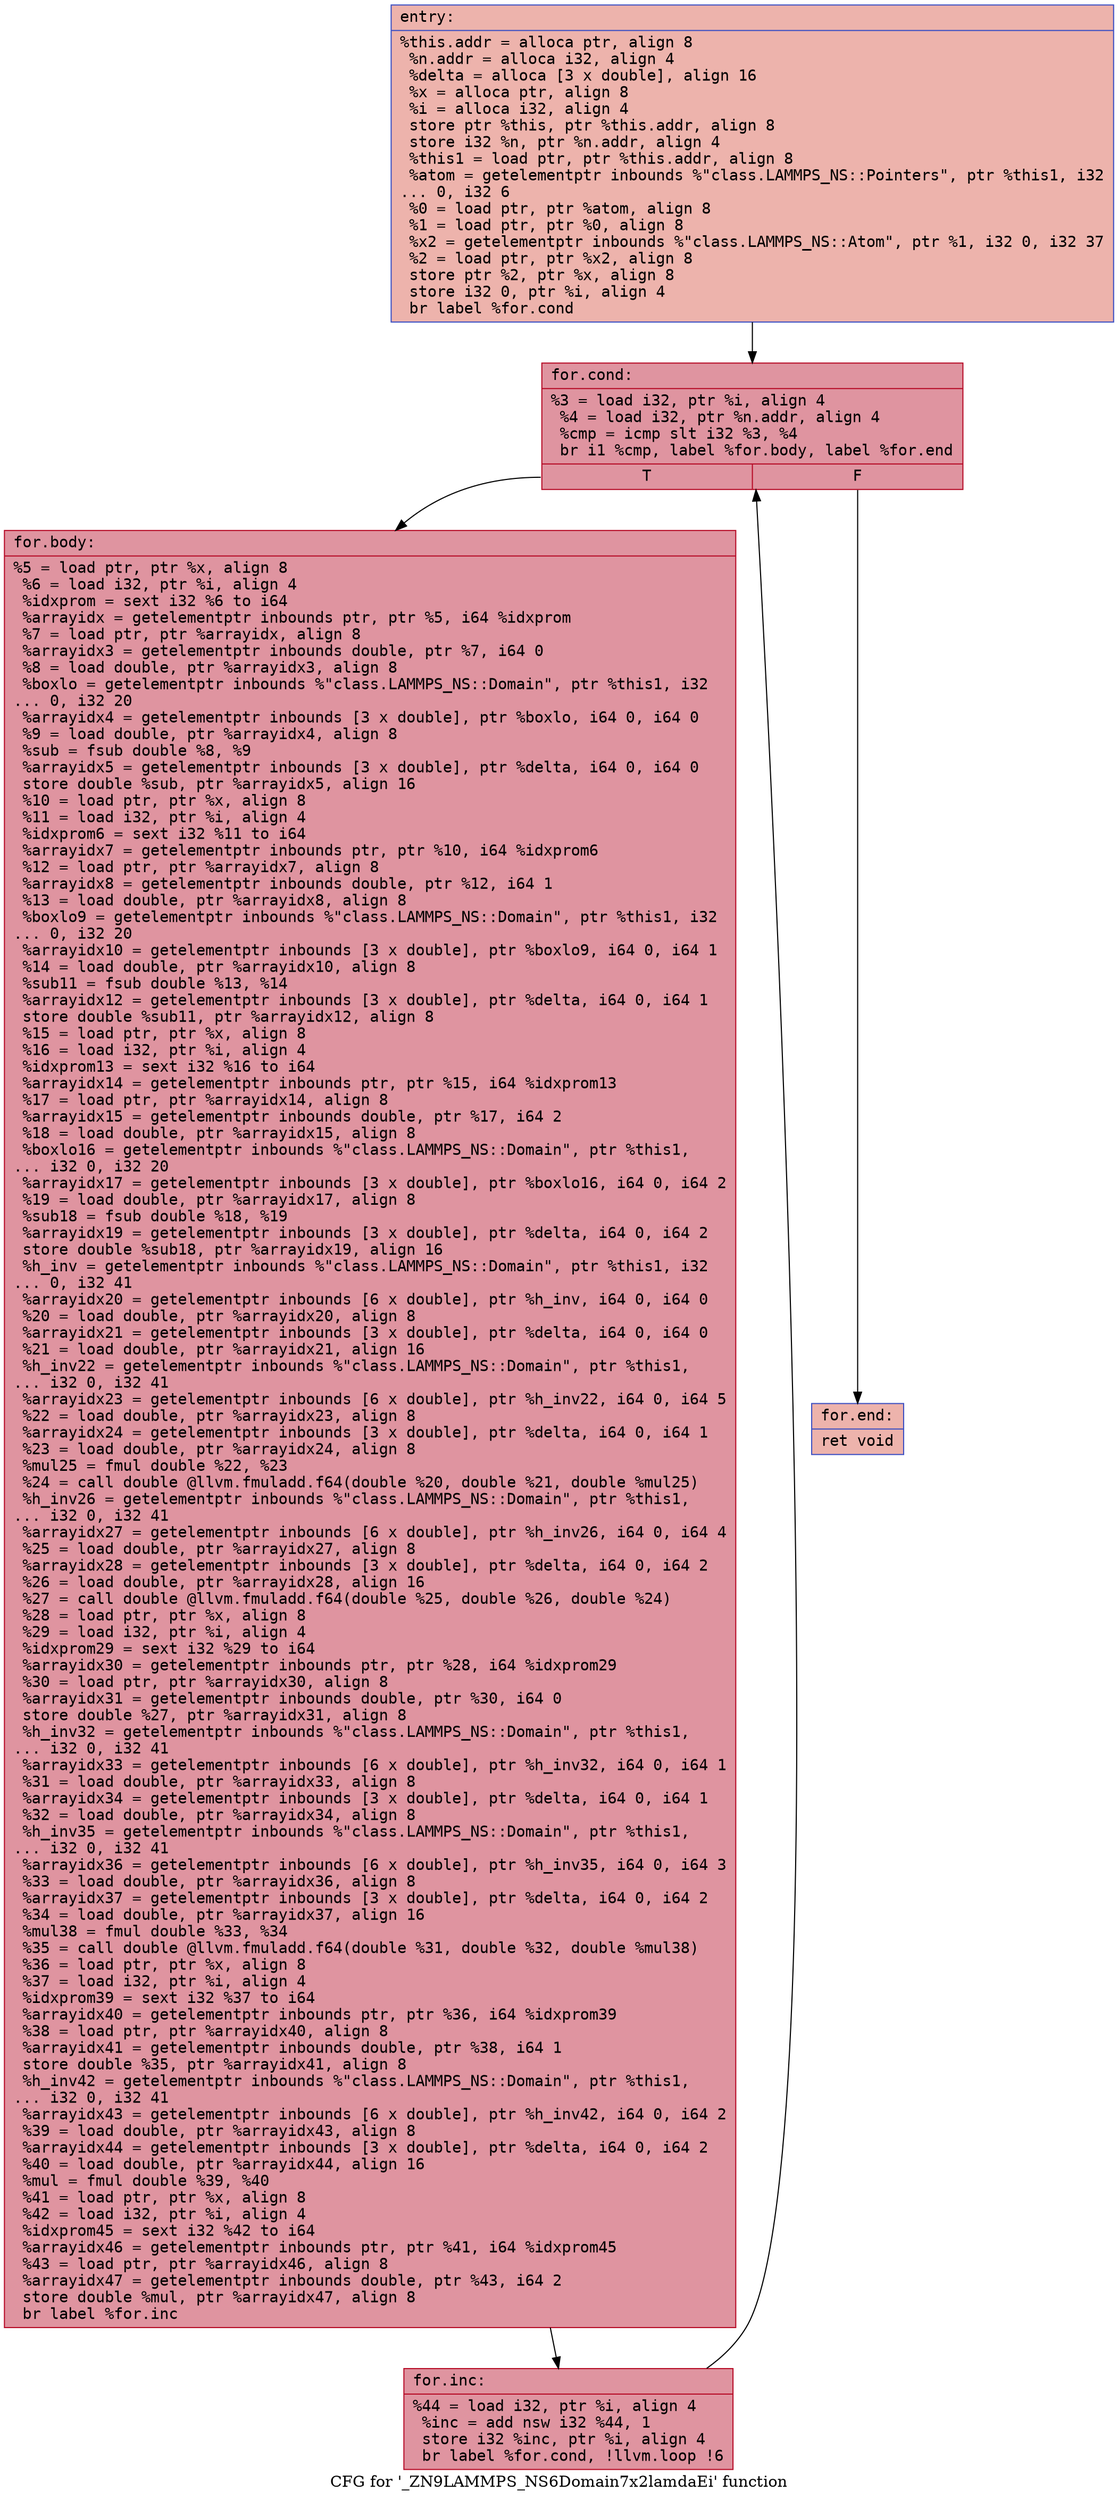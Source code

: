 digraph "CFG for '_ZN9LAMMPS_NS6Domain7x2lamdaEi' function" {
	label="CFG for '_ZN9LAMMPS_NS6Domain7x2lamdaEi' function";

	Node0x561837e42420 [shape=record,color="#3d50c3ff", style=filled, fillcolor="#d6524470" fontname="Courier",label="{entry:\l|  %this.addr = alloca ptr, align 8\l  %n.addr = alloca i32, align 4\l  %delta = alloca [3 x double], align 16\l  %x = alloca ptr, align 8\l  %i = alloca i32, align 4\l  store ptr %this, ptr %this.addr, align 8\l  store i32 %n, ptr %n.addr, align 4\l  %this1 = load ptr, ptr %this.addr, align 8\l  %atom = getelementptr inbounds %\"class.LAMMPS_NS::Pointers\", ptr %this1, i32\l... 0, i32 6\l  %0 = load ptr, ptr %atom, align 8\l  %1 = load ptr, ptr %0, align 8\l  %x2 = getelementptr inbounds %\"class.LAMMPS_NS::Atom\", ptr %1, i32 0, i32 37\l  %2 = load ptr, ptr %x2, align 8\l  store ptr %2, ptr %x, align 8\l  store i32 0, ptr %i, align 4\l  br label %for.cond\l}"];
	Node0x561837e42420 -> Node0x561837e435b0[tooltip="entry -> for.cond\nProbability 100.00%" ];
	Node0x561837e435b0 [shape=record,color="#b70d28ff", style=filled, fillcolor="#b70d2870" fontname="Courier",label="{for.cond:\l|  %3 = load i32, ptr %i, align 4\l  %4 = load i32, ptr %n.addr, align 4\l  %cmp = icmp slt i32 %3, %4\l  br i1 %cmp, label %for.body, label %for.end\l|{<s0>T|<s1>F}}"];
	Node0x561837e435b0:s0 -> Node0x561837e43960[tooltip="for.cond -> for.body\nProbability 96.88%" ];
	Node0x561837e435b0:s1 -> Node0x561837e439e0[tooltip="for.cond -> for.end\nProbability 3.12%" ];
	Node0x561837e43960 [shape=record,color="#b70d28ff", style=filled, fillcolor="#b70d2870" fontname="Courier",label="{for.body:\l|  %5 = load ptr, ptr %x, align 8\l  %6 = load i32, ptr %i, align 4\l  %idxprom = sext i32 %6 to i64\l  %arrayidx = getelementptr inbounds ptr, ptr %5, i64 %idxprom\l  %7 = load ptr, ptr %arrayidx, align 8\l  %arrayidx3 = getelementptr inbounds double, ptr %7, i64 0\l  %8 = load double, ptr %arrayidx3, align 8\l  %boxlo = getelementptr inbounds %\"class.LAMMPS_NS::Domain\", ptr %this1, i32\l... 0, i32 20\l  %arrayidx4 = getelementptr inbounds [3 x double], ptr %boxlo, i64 0, i64 0\l  %9 = load double, ptr %arrayidx4, align 8\l  %sub = fsub double %8, %9\l  %arrayidx5 = getelementptr inbounds [3 x double], ptr %delta, i64 0, i64 0\l  store double %sub, ptr %arrayidx5, align 16\l  %10 = load ptr, ptr %x, align 8\l  %11 = load i32, ptr %i, align 4\l  %idxprom6 = sext i32 %11 to i64\l  %arrayidx7 = getelementptr inbounds ptr, ptr %10, i64 %idxprom6\l  %12 = load ptr, ptr %arrayidx7, align 8\l  %arrayidx8 = getelementptr inbounds double, ptr %12, i64 1\l  %13 = load double, ptr %arrayidx8, align 8\l  %boxlo9 = getelementptr inbounds %\"class.LAMMPS_NS::Domain\", ptr %this1, i32\l... 0, i32 20\l  %arrayidx10 = getelementptr inbounds [3 x double], ptr %boxlo9, i64 0, i64 1\l  %14 = load double, ptr %arrayidx10, align 8\l  %sub11 = fsub double %13, %14\l  %arrayidx12 = getelementptr inbounds [3 x double], ptr %delta, i64 0, i64 1\l  store double %sub11, ptr %arrayidx12, align 8\l  %15 = load ptr, ptr %x, align 8\l  %16 = load i32, ptr %i, align 4\l  %idxprom13 = sext i32 %16 to i64\l  %arrayidx14 = getelementptr inbounds ptr, ptr %15, i64 %idxprom13\l  %17 = load ptr, ptr %arrayidx14, align 8\l  %arrayidx15 = getelementptr inbounds double, ptr %17, i64 2\l  %18 = load double, ptr %arrayidx15, align 8\l  %boxlo16 = getelementptr inbounds %\"class.LAMMPS_NS::Domain\", ptr %this1,\l... i32 0, i32 20\l  %arrayidx17 = getelementptr inbounds [3 x double], ptr %boxlo16, i64 0, i64 2\l  %19 = load double, ptr %arrayidx17, align 8\l  %sub18 = fsub double %18, %19\l  %arrayidx19 = getelementptr inbounds [3 x double], ptr %delta, i64 0, i64 2\l  store double %sub18, ptr %arrayidx19, align 16\l  %h_inv = getelementptr inbounds %\"class.LAMMPS_NS::Domain\", ptr %this1, i32\l... 0, i32 41\l  %arrayidx20 = getelementptr inbounds [6 x double], ptr %h_inv, i64 0, i64 0\l  %20 = load double, ptr %arrayidx20, align 8\l  %arrayidx21 = getelementptr inbounds [3 x double], ptr %delta, i64 0, i64 0\l  %21 = load double, ptr %arrayidx21, align 16\l  %h_inv22 = getelementptr inbounds %\"class.LAMMPS_NS::Domain\", ptr %this1,\l... i32 0, i32 41\l  %arrayidx23 = getelementptr inbounds [6 x double], ptr %h_inv22, i64 0, i64 5\l  %22 = load double, ptr %arrayidx23, align 8\l  %arrayidx24 = getelementptr inbounds [3 x double], ptr %delta, i64 0, i64 1\l  %23 = load double, ptr %arrayidx24, align 8\l  %mul25 = fmul double %22, %23\l  %24 = call double @llvm.fmuladd.f64(double %20, double %21, double %mul25)\l  %h_inv26 = getelementptr inbounds %\"class.LAMMPS_NS::Domain\", ptr %this1,\l... i32 0, i32 41\l  %arrayidx27 = getelementptr inbounds [6 x double], ptr %h_inv26, i64 0, i64 4\l  %25 = load double, ptr %arrayidx27, align 8\l  %arrayidx28 = getelementptr inbounds [3 x double], ptr %delta, i64 0, i64 2\l  %26 = load double, ptr %arrayidx28, align 16\l  %27 = call double @llvm.fmuladd.f64(double %25, double %26, double %24)\l  %28 = load ptr, ptr %x, align 8\l  %29 = load i32, ptr %i, align 4\l  %idxprom29 = sext i32 %29 to i64\l  %arrayidx30 = getelementptr inbounds ptr, ptr %28, i64 %idxprom29\l  %30 = load ptr, ptr %arrayidx30, align 8\l  %arrayidx31 = getelementptr inbounds double, ptr %30, i64 0\l  store double %27, ptr %arrayidx31, align 8\l  %h_inv32 = getelementptr inbounds %\"class.LAMMPS_NS::Domain\", ptr %this1,\l... i32 0, i32 41\l  %arrayidx33 = getelementptr inbounds [6 x double], ptr %h_inv32, i64 0, i64 1\l  %31 = load double, ptr %arrayidx33, align 8\l  %arrayidx34 = getelementptr inbounds [3 x double], ptr %delta, i64 0, i64 1\l  %32 = load double, ptr %arrayidx34, align 8\l  %h_inv35 = getelementptr inbounds %\"class.LAMMPS_NS::Domain\", ptr %this1,\l... i32 0, i32 41\l  %arrayidx36 = getelementptr inbounds [6 x double], ptr %h_inv35, i64 0, i64 3\l  %33 = load double, ptr %arrayidx36, align 8\l  %arrayidx37 = getelementptr inbounds [3 x double], ptr %delta, i64 0, i64 2\l  %34 = load double, ptr %arrayidx37, align 16\l  %mul38 = fmul double %33, %34\l  %35 = call double @llvm.fmuladd.f64(double %31, double %32, double %mul38)\l  %36 = load ptr, ptr %x, align 8\l  %37 = load i32, ptr %i, align 4\l  %idxprom39 = sext i32 %37 to i64\l  %arrayidx40 = getelementptr inbounds ptr, ptr %36, i64 %idxprom39\l  %38 = load ptr, ptr %arrayidx40, align 8\l  %arrayidx41 = getelementptr inbounds double, ptr %38, i64 1\l  store double %35, ptr %arrayidx41, align 8\l  %h_inv42 = getelementptr inbounds %\"class.LAMMPS_NS::Domain\", ptr %this1,\l... i32 0, i32 41\l  %arrayidx43 = getelementptr inbounds [6 x double], ptr %h_inv42, i64 0, i64 2\l  %39 = load double, ptr %arrayidx43, align 8\l  %arrayidx44 = getelementptr inbounds [3 x double], ptr %delta, i64 0, i64 2\l  %40 = load double, ptr %arrayidx44, align 16\l  %mul = fmul double %39, %40\l  %41 = load ptr, ptr %x, align 8\l  %42 = load i32, ptr %i, align 4\l  %idxprom45 = sext i32 %42 to i64\l  %arrayidx46 = getelementptr inbounds ptr, ptr %41, i64 %idxprom45\l  %43 = load ptr, ptr %arrayidx46, align 8\l  %arrayidx47 = getelementptr inbounds double, ptr %43, i64 2\l  store double %mul, ptr %arrayidx47, align 8\l  br label %for.inc\l}"];
	Node0x561837e43960 -> Node0x561837e48090[tooltip="for.body -> for.inc\nProbability 100.00%" ];
	Node0x561837e48090 [shape=record,color="#b70d28ff", style=filled, fillcolor="#b70d2870" fontname="Courier",label="{for.inc:\l|  %44 = load i32, ptr %i, align 4\l  %inc = add nsw i32 %44, 1\l  store i32 %inc, ptr %i, align 4\l  br label %for.cond, !llvm.loop !6\l}"];
	Node0x561837e48090 -> Node0x561837e435b0[tooltip="for.inc -> for.cond\nProbability 100.00%" ];
	Node0x561837e439e0 [shape=record,color="#3d50c3ff", style=filled, fillcolor="#d6524470" fontname="Courier",label="{for.end:\l|  ret void\l}"];
}
